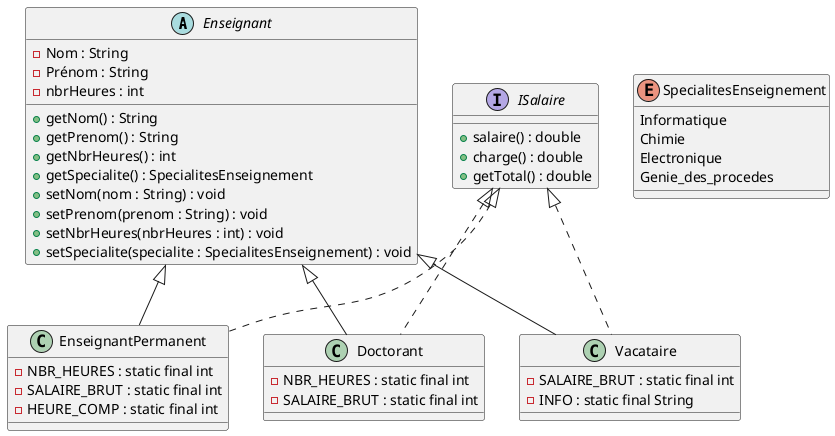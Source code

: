 @startuml Comptabilité CPE

abstract class Enseignant {
     - Nom : String
     - Prénom : String
     - nbrHeures : int

     + getNom() : String
     + getPrenom() : String
     + getNbrHeures() : int
     + getSpecialite() : SpecialitesEnseignement
     + setNom(nom : String) : void
     + setPrenom(prenom : String) : void
     + setNbrHeures(nbrHeures : int) : void
     + setSpecialite(specialite : SpecialitesEnseignement) : void
}

class EnseignantPermanent extends Enseignant implements ISalaire {
    - NBR_HEURES : static final int
    - SALAIRE_BRUT : static final int
    - HEURE_COMP : static final int
}

class Doctorant extends Enseignant implements ISalaire{
    - NBR_HEURES : static final int
    - SALAIRE_BRUT : static final int
}

class Vacataire extends Enseignant implements ISalaire{
    - SALAIRE_BRUT : static final int
    - INFO : static final String
}

interface ISalaire {
    + salaire() : double
    + charge() : double
    + getTotal() : double
}

Enum SpecialitesEnseignement {
    Informatique
    Chimie
    Electronique
    Genie_des_procedes
}

@enduml